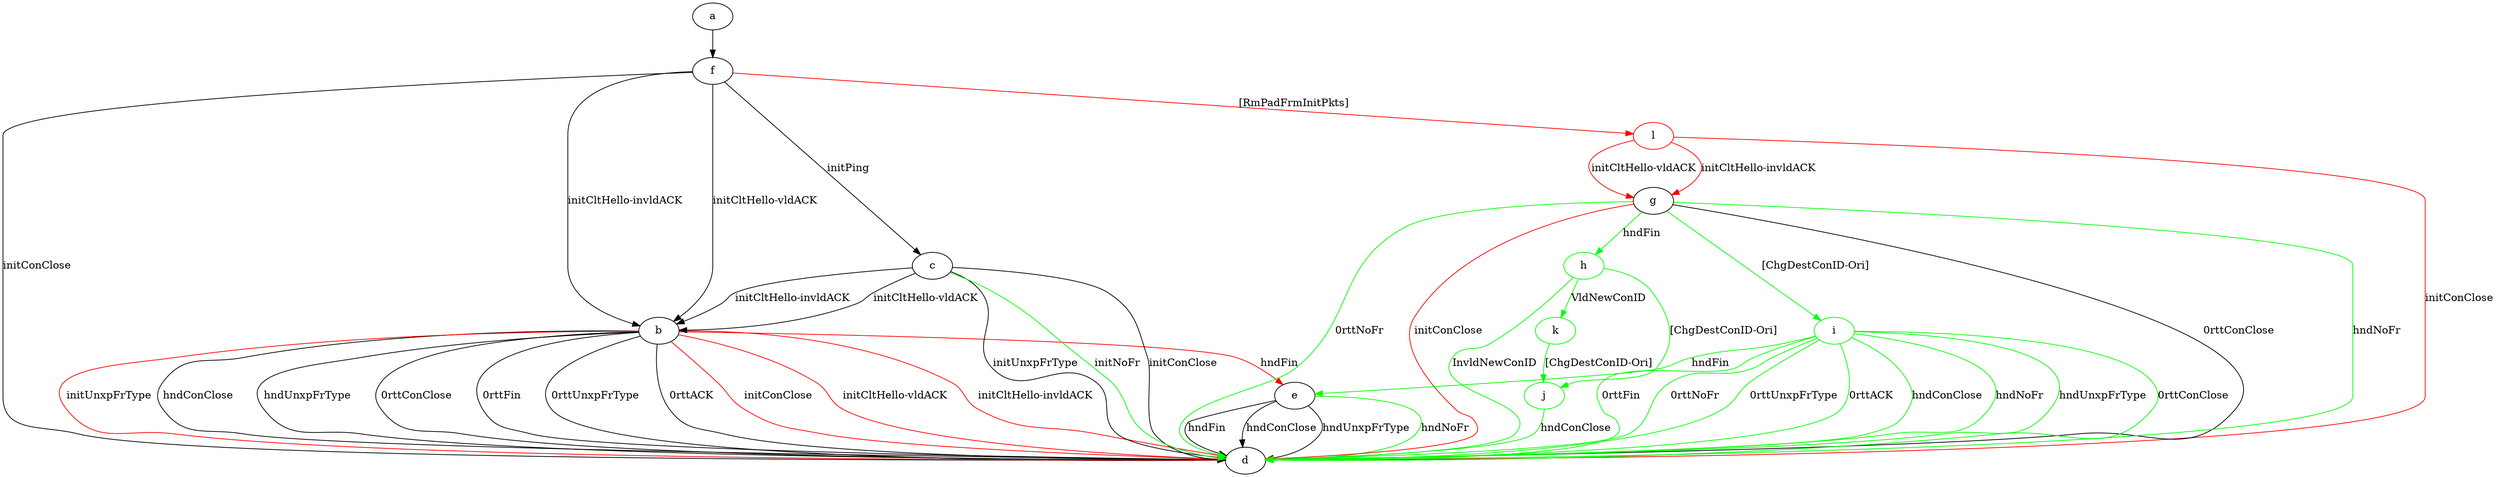 digraph "" {
	a -> f	[key=0];
	b -> d	[key=0,
		label="hndConClose "];
	b -> d	[key=1,
		label="hndUnxpFrType "];
	b -> d	[key=2,
		label="0rttConClose "];
	b -> d	[key=3,
		label="0rttFin "];
	b -> d	[key=4,
		label="0rttUnxpFrType "];
	b -> d	[key=5,
		label="0rttACK "];
	b -> d	[key=6,
		color=red,
		label="initConClose "];
	b -> d	[key=7,
		color=red,
		label="initCltHello-vldACK "];
	b -> d	[key=8,
		color=red,
		label="initCltHello-invldACK "];
	b -> d	[key=9,
		color=red,
		label="initUnxpFrType "];
	b -> e	[key=0,
		color=red,
		label="hndFin "];
	c -> b	[key=0,
		label="initCltHello-vldACK "];
	c -> b	[key=1,
		label="initCltHello-invldACK "];
	c -> d	[key=0,
		label="initConClose "];
	c -> d	[key=1,
		label="initUnxpFrType "];
	c -> d	[key=2,
		color=green,
		label="initNoFr "];
	e -> d	[key=0,
		label="hndFin "];
	e -> d	[key=1,
		label="hndConClose "];
	e -> d	[key=2,
		label="hndUnxpFrType "];
	e -> d	[key=3,
		color=green,
		label="hndNoFr "];
	f -> b	[key=0,
		label="initCltHello-vldACK "];
	f -> b	[key=1,
		label="initCltHello-invldACK "];
	f -> c	[key=0,
		label="initPing "];
	f -> d	[key=0,
		label="initConClose "];
	l	[color=red];
	f -> l	[key=0,
		color=red,
		label="[RmPadFrmInitPkts] "];
	g -> d	[key=0,
		label="0rttConClose "];
	g -> d	[key=1,
		color=green,
		label="hndNoFr "];
	g -> d	[key=2,
		color=green,
		label="0rttNoFr "];
	g -> d	[key=3,
		color=red,
		label="initConClose "];
	h	[color=green];
	g -> h	[key=0,
		color=green,
		label="hndFin "];
	i	[color=green];
	g -> i	[key=0,
		color=green,
		label="[ChgDestConID-Ori] "];
	h -> d	[key=0,
		color=green,
		label="InvldNewConID "];
	j	[color=green];
	h -> j	[key=0,
		color=green,
		label="[ChgDestConID-Ori] "];
	k	[color=green];
	h -> k	[key=0,
		color=green,
		label="VldNewConID "];
	i -> d	[key=0,
		color=green,
		label="hndConClose "];
	i -> d	[key=1,
		color=green,
		label="hndNoFr "];
	i -> d	[key=2,
		color=green,
		label="hndUnxpFrType "];
	i -> d	[key=3,
		color=green,
		label="0rttConClose "];
	i -> d	[key=4,
		color=green,
		label="0rttFin "];
	i -> d	[key=5,
		color=green,
		label="0rttNoFr "];
	i -> d	[key=6,
		color=green,
		label="0rttUnxpFrType "];
	i -> d	[key=7,
		color=green,
		label="0rttACK "];
	i -> e	[key=0,
		color=green,
		label="hndFin "];
	j -> d	[key=0,
		color=green,
		label="hndConClose "];
	k -> j	[key=0,
		color=green,
		label="[ChgDestConID-Ori] "];
	l -> d	[key=0,
		color=red,
		label="initConClose "];
	l -> g	[key=0,
		color=red,
		label="initCltHello-vldACK "];
	l -> g	[key=1,
		color=red,
		label="initCltHello-invldACK "];
}
